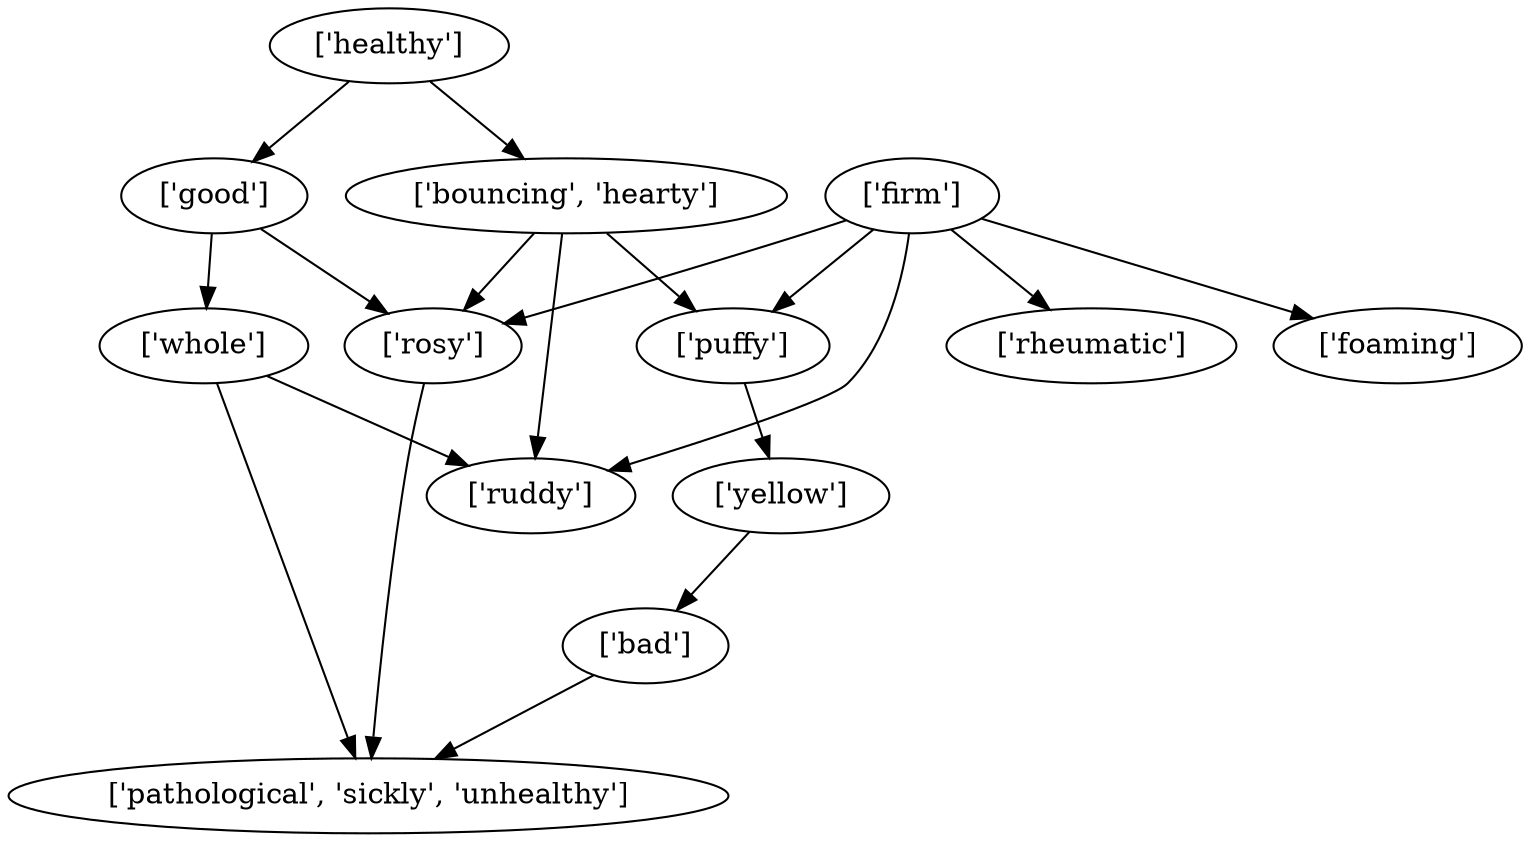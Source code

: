 strict digraph  {
	"['good']" -> "['whole']";
	"['good']" -> "['rosy']";
	"['whole']" -> "['ruddy']";
	"['whole']" -> "['pathological', 'sickly', 'unhealthy']";
	"['rosy']" -> "['pathological', 'sickly', 'unhealthy']";
	"['yellow']" -> "['bad']";
	"['bad']" -> "['pathological', 'sickly', 'unhealthy']";
	"['bouncing', 'hearty']" -> "['rosy']";
	"['bouncing', 'hearty']" -> "['puffy']";
	"['bouncing', 'hearty']" -> "['ruddy']";
	"['puffy']" -> "['yellow']";
	"['firm']" -> "['rosy']";
	"['firm']" -> "['puffy']";
	"['firm']" -> "['ruddy']";
	"['firm']" -> "['rheumatic']";
	"['firm']" -> "['foaming']";
	"['healthy']" -> "['good']";
	"['healthy']" -> "['bouncing', 'hearty']";
}
